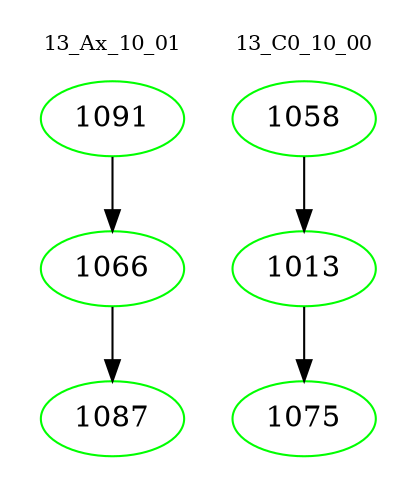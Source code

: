 digraph{
subgraph cluster_0 {
color = white
label = "13_Ax_10_01";
fontsize=10;
T0_1091 [label="1091", color="green"]
T0_1091 -> T0_1066 [color="black"]
T0_1066 [label="1066", color="green"]
T0_1066 -> T0_1087 [color="black"]
T0_1087 [label="1087", color="green"]
}
subgraph cluster_1 {
color = white
label = "13_C0_10_00";
fontsize=10;
T1_1058 [label="1058", color="green"]
T1_1058 -> T1_1013 [color="black"]
T1_1013 [label="1013", color="green"]
T1_1013 -> T1_1075 [color="black"]
T1_1075 [label="1075", color="green"]
}
}
